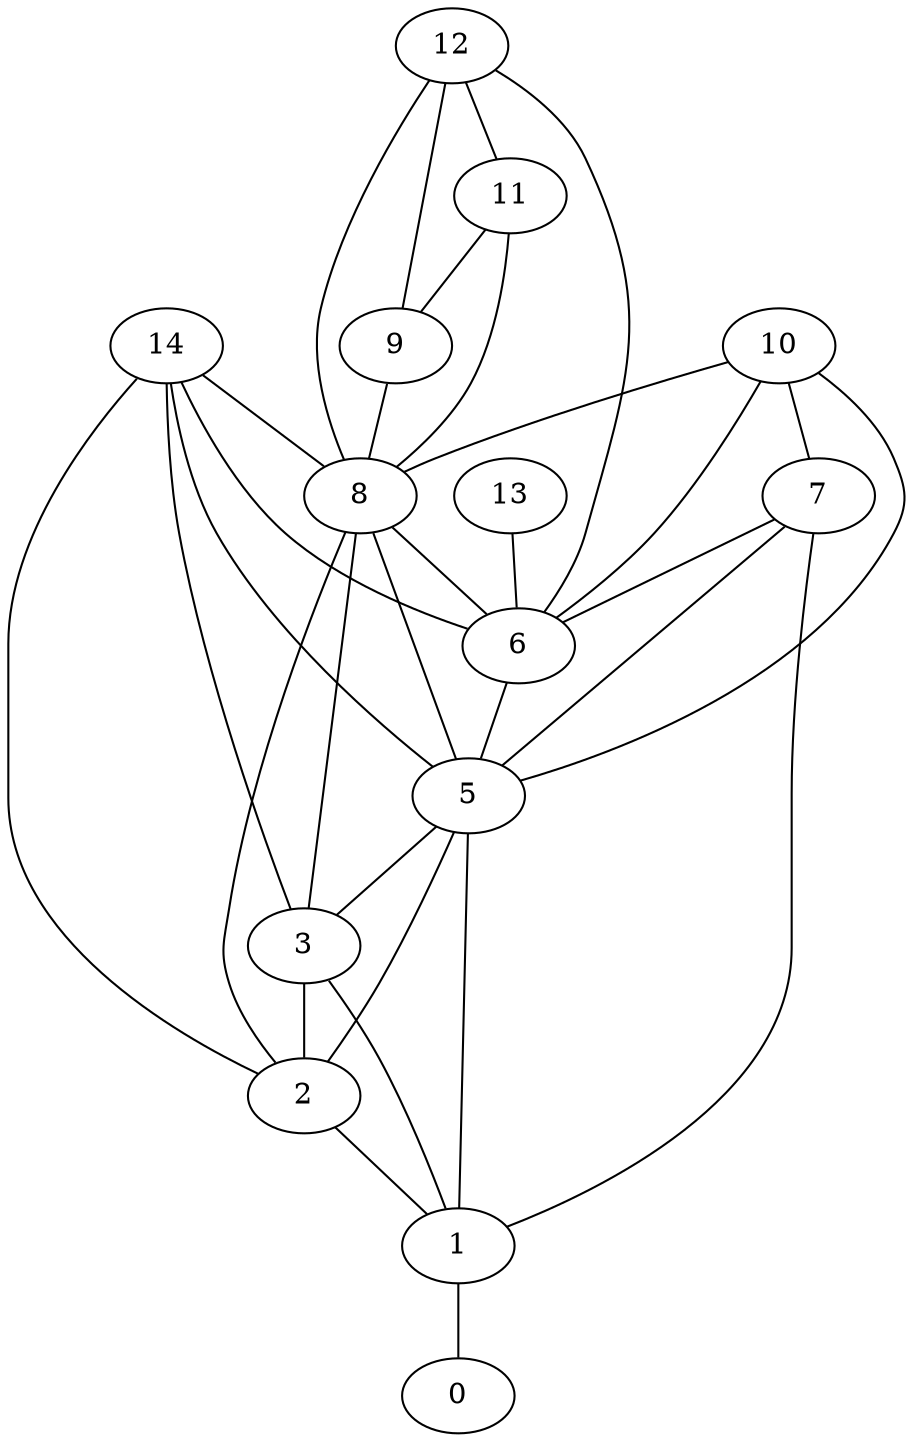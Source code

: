 digraph "sensornet-topology" {
label = "";
rankdir="BT";"0"->"1" [arrowhead = "both"] 
"1"->"2" [arrowhead = "both"] 
"1"->"3" [arrowhead = "both"] 
"1"->"5" [arrowhead = "both"] 
"1"->"7" [arrowhead = "both"] 
"2"->"3" [arrowhead = "both"] 
"2"->"5" [arrowhead = "both"] 
"2"->"8" [arrowhead = "both"] 
"2"->"14" [arrowhead = "both"] 
"3"->"5" [arrowhead = "both"] 
"3"->"8" [arrowhead = "both"] 
"3"->"14" [arrowhead = "both"] 
"5"->"6" [arrowhead = "both"] 
"5"->"7" [arrowhead = "both"] 
"5"->"8" [arrowhead = "both"] 
"5"->"10" [arrowhead = "both"] 
"5"->"14" [arrowhead = "both"] 
"6"->"7" [arrowhead = "both"] 
"6"->"8" [arrowhead = "both"] 
"6"->"10" [arrowhead = "both"] 
"6"->"12" [arrowhead = "both"] 
"6"->"13" [arrowhead = "both"] 
"6"->"14" [arrowhead = "both"] 
"7"->"10" [arrowhead = "both"] 
"8"->"9" [arrowhead = "both"] 
"8"->"10" [arrowhead = "both"] 
"8"->"11" [arrowhead = "both"] 
"8"->"12" [arrowhead = "both"] 
"8"->"14" [arrowhead = "both"] 
"9"->"11" [arrowhead = "both"] 
"9"->"12" [arrowhead = "both"] 
"11"->"12" [arrowhead = "both"] 
}